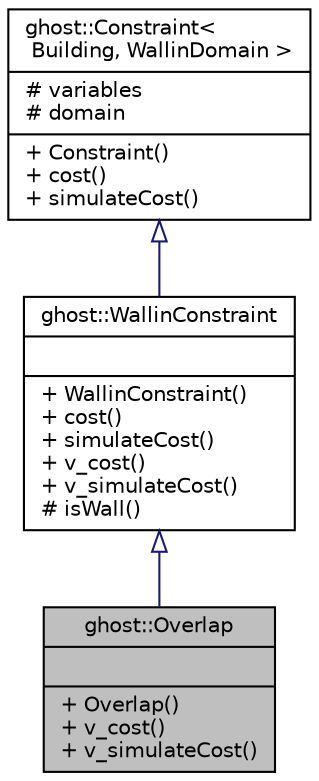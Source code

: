 digraph "ghost::Overlap"
{
  edge [fontname="Helvetica",fontsize="10",labelfontname="Helvetica",labelfontsize="10"];
  node [fontname="Helvetica",fontsize="10",shape=record];
  Node1 [label="{ghost::Overlap\n||+ Overlap()\l+ v_cost()\l+ v_simulateCost()\l}",height=0.2,width=0.4,color="black", fillcolor="grey75", style="filled" fontcolor="black"];
  Node2 -> Node1 [dir="back",color="midnightblue",fontsize="10",style="solid",arrowtail="onormal",fontname="Helvetica"];
  Node2 [label="{ghost::WallinConstraint\n||+ WallinConstraint()\l+ cost()\l+ simulateCost()\l+ v_cost()\l+ v_simulateCost()\l# isWall()\l}",height=0.2,width=0.4,color="black", fillcolor="white", style="filled",URL="$classghost_1_1WallinConstraint.html"];
  Node3 -> Node2 [dir="back",color="midnightblue",fontsize="10",style="solid",arrowtail="onormal",fontname="Helvetica"];
  Node3 [label="{ghost::Constraint\<\l Building, WallinDomain \>\n|# variables\l# domain\l|+ Constraint()\l+ cost()\l+ simulateCost()\l}",height=0.2,width=0.4,color="black", fillcolor="white", style="filled",URL="$classghost_1_1Constraint.html"];
}
